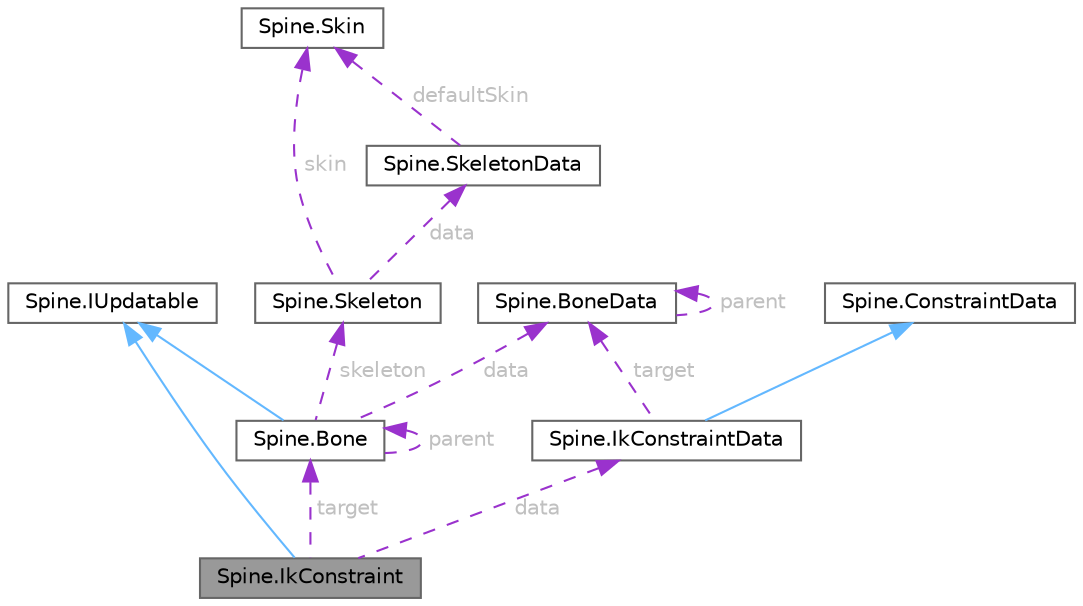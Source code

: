 digraph "Spine.IkConstraint"
{
 // LATEX_PDF_SIZE
  bgcolor="transparent";
  edge [fontname=Helvetica,fontsize=10,labelfontname=Helvetica,labelfontsize=10];
  node [fontname=Helvetica,fontsize=10,shape=box,height=0.2,width=0.4];
  Node1 [id="Node000001",label="Spine.IkConstraint",height=0.2,width=0.4,color="gray40", fillcolor="grey60", style="filled", fontcolor="black",tooltip=" "];
  Node2 -> Node1 [id="edge1_Node000001_Node000002",dir="back",color="steelblue1",style="solid",tooltip=" "];
  Node2 [id="Node000002",label="Spine.IUpdatable",height=0.2,width=0.4,color="gray40", fillcolor="white", style="filled",URL="$interface_spine_1_1_i_updatable.html",tooltip="The interface for items updated by Skeleton.UpdateWorldTransform(Physics)."];
  Node3 -> Node1 [id="edge2_Node000001_Node000003",dir="back",color="darkorchid3",style="dashed",tooltip=" ",label=" data",fontcolor="grey" ];
  Node3 [id="Node000003",label="Spine.IkConstraintData",height=0.2,width=0.4,color="gray40", fillcolor="white", style="filled",URL="$class_spine_1_1_ik_constraint_data.html",tooltip="Stores the setup pose for an IkConstraint."];
  Node4 -> Node3 [id="edge3_Node000003_Node000004",dir="back",color="steelblue1",style="solid",tooltip=" "];
  Node4 [id="Node000004",label="Spine.ConstraintData",height=0.2,width=0.4,color="gray40", fillcolor="white", style="filled",URL="$class_spine_1_1_constraint_data.html",tooltip="The base class for all constraint datas."];
  Node5 -> Node3 [id="edge4_Node000003_Node000005",dir="back",color="darkorchid3",style="dashed",tooltip=" ",label=" target",fontcolor="grey" ];
  Node5 [id="Node000005",label="Spine.BoneData",height=0.2,width=0.4,color="gray40", fillcolor="white", style="filled",URL="$class_spine_1_1_bone_data.html",tooltip=" "];
  Node5 -> Node5 [id="edge5_Node000005_Node000005",dir="back",color="darkorchid3",style="dashed",tooltip=" ",label=" parent",fontcolor="grey" ];
  Node6 -> Node1 [id="edge6_Node000001_Node000006",dir="back",color="darkorchid3",style="dashed",tooltip=" ",label=" target",fontcolor="grey" ];
  Node6 [id="Node000006",label="Spine.Bone",height=0.2,width=0.4,color="gray40", fillcolor="white", style="filled",URL="$class_spine_1_1_bone.html",tooltip="Stores a bone's current pose."];
  Node2 -> Node6 [id="edge7_Node000006_Node000002",dir="back",color="steelblue1",style="solid",tooltip=" "];
  Node5 -> Node6 [id="edge8_Node000006_Node000005",dir="back",color="darkorchid3",style="dashed",tooltip=" ",label=" data",fontcolor="grey" ];
  Node7 -> Node6 [id="edge9_Node000006_Node000007",dir="back",color="darkorchid3",style="dashed",tooltip=" ",label=" skeleton",fontcolor="grey" ];
  Node7 [id="Node000007",label="Spine.Skeleton",height=0.2,width=0.4,color="gray40", fillcolor="white", style="filled",URL="$class_spine_1_1_skeleton.html",tooltip=" "];
  Node8 -> Node7 [id="edge10_Node000007_Node000008",dir="back",color="darkorchid3",style="dashed",tooltip=" ",label=" data",fontcolor="grey" ];
  Node8 [id="Node000008",label="Spine.SkeletonData",height=0.2,width=0.4,color="gray40", fillcolor="white", style="filled",URL="$class_spine_1_1_skeleton_data.html",tooltip="Stores the setup pose and all of the stateless data for a skeleton."];
  Node9 -> Node8 [id="edge11_Node000008_Node000009",dir="back",color="darkorchid3",style="dashed",tooltip=" ",label=" defaultSkin",fontcolor="grey" ];
  Node9 [id="Node000009",label="Spine.Skin",height=0.2,width=0.4,color="gray40", fillcolor="white", style="filled",URL="$class_spine_1_1_skin.html",tooltip="Stores attachments by slot index and attachment name."];
  Node9 -> Node7 [id="edge12_Node000007_Node000009",dir="back",color="darkorchid3",style="dashed",tooltip=" ",label=" skin",fontcolor="grey" ];
  Node6 -> Node6 [id="edge13_Node000006_Node000006",dir="back",color="darkorchid3",style="dashed",tooltip=" ",label=" parent",fontcolor="grey" ];
}
